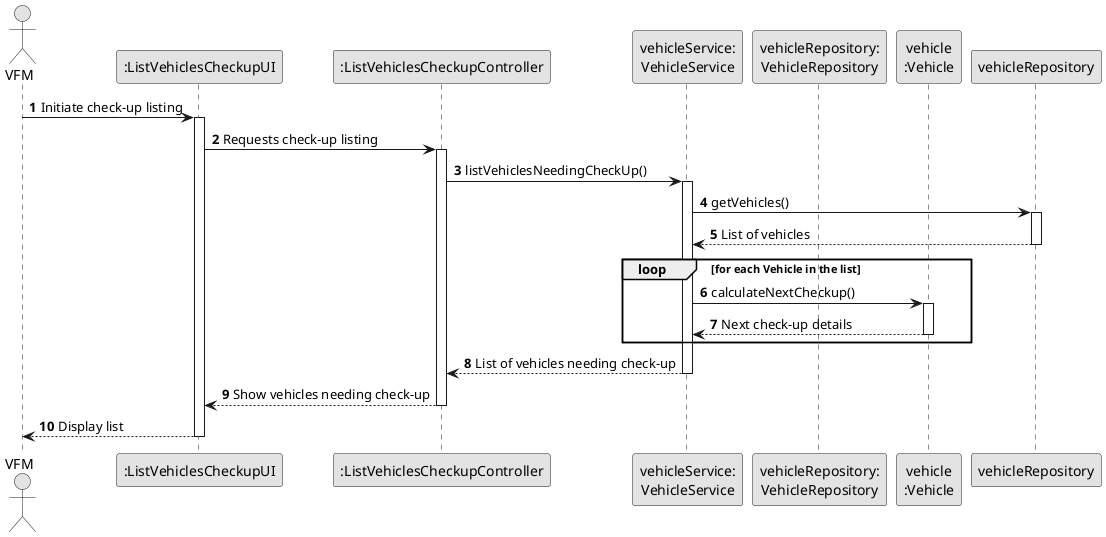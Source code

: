 @startuml
skinparam monochrome true
skinparam packageStyle rectangle
skinparam shadowing false

actor "VFM" as VFM
participant ":ListVehiclesCheckupUI" as ListVehiclesCheckupUI
participant ":ListVehiclesCheckupController" as ListVehiclesCheckupController
participant "vehicleService:\nVehicleService" as VehicleService
participant "vehicleRepository:\nVehicleRepository" as VehicleRepository
participant "vehicle\n:Vehicle" as Vehicle

autonumber

VFM -> ListVehiclesCheckupUI : Initiate check-up listing
activate ListVehiclesCheckupUI

ListVehiclesCheckupUI -> ListVehiclesCheckupController : Requests check-up listing
activate ListVehiclesCheckupController

ListVehiclesCheckupController -> VehicleService : listVehiclesNeedingCheckUp()
activate VehicleService

VehicleService -> vehicleRepository : getVehicles()
activate vehicleRepository

vehicleRepository --> VehicleService : List of vehicles
deactivate vehicleRepository

loop for each Vehicle in the list
    VehicleService -> Vehicle : calculateNextCheckup()
    activate Vehicle

    Vehicle --> VehicleService : Next check-up details
    deactivate Vehicle
end

VehicleService --> ListVehiclesCheckupController : List of vehicles needing check-up
deactivate VehicleService

ListVehiclesCheckupController --> ListVehiclesCheckupUI : Show vehicles needing check-up
deactivate ListVehiclesCheckupController

ListVehiclesCheckupUI --> VFM : Display list
deactivate ListVehiclesCheckupUI

@enduml
